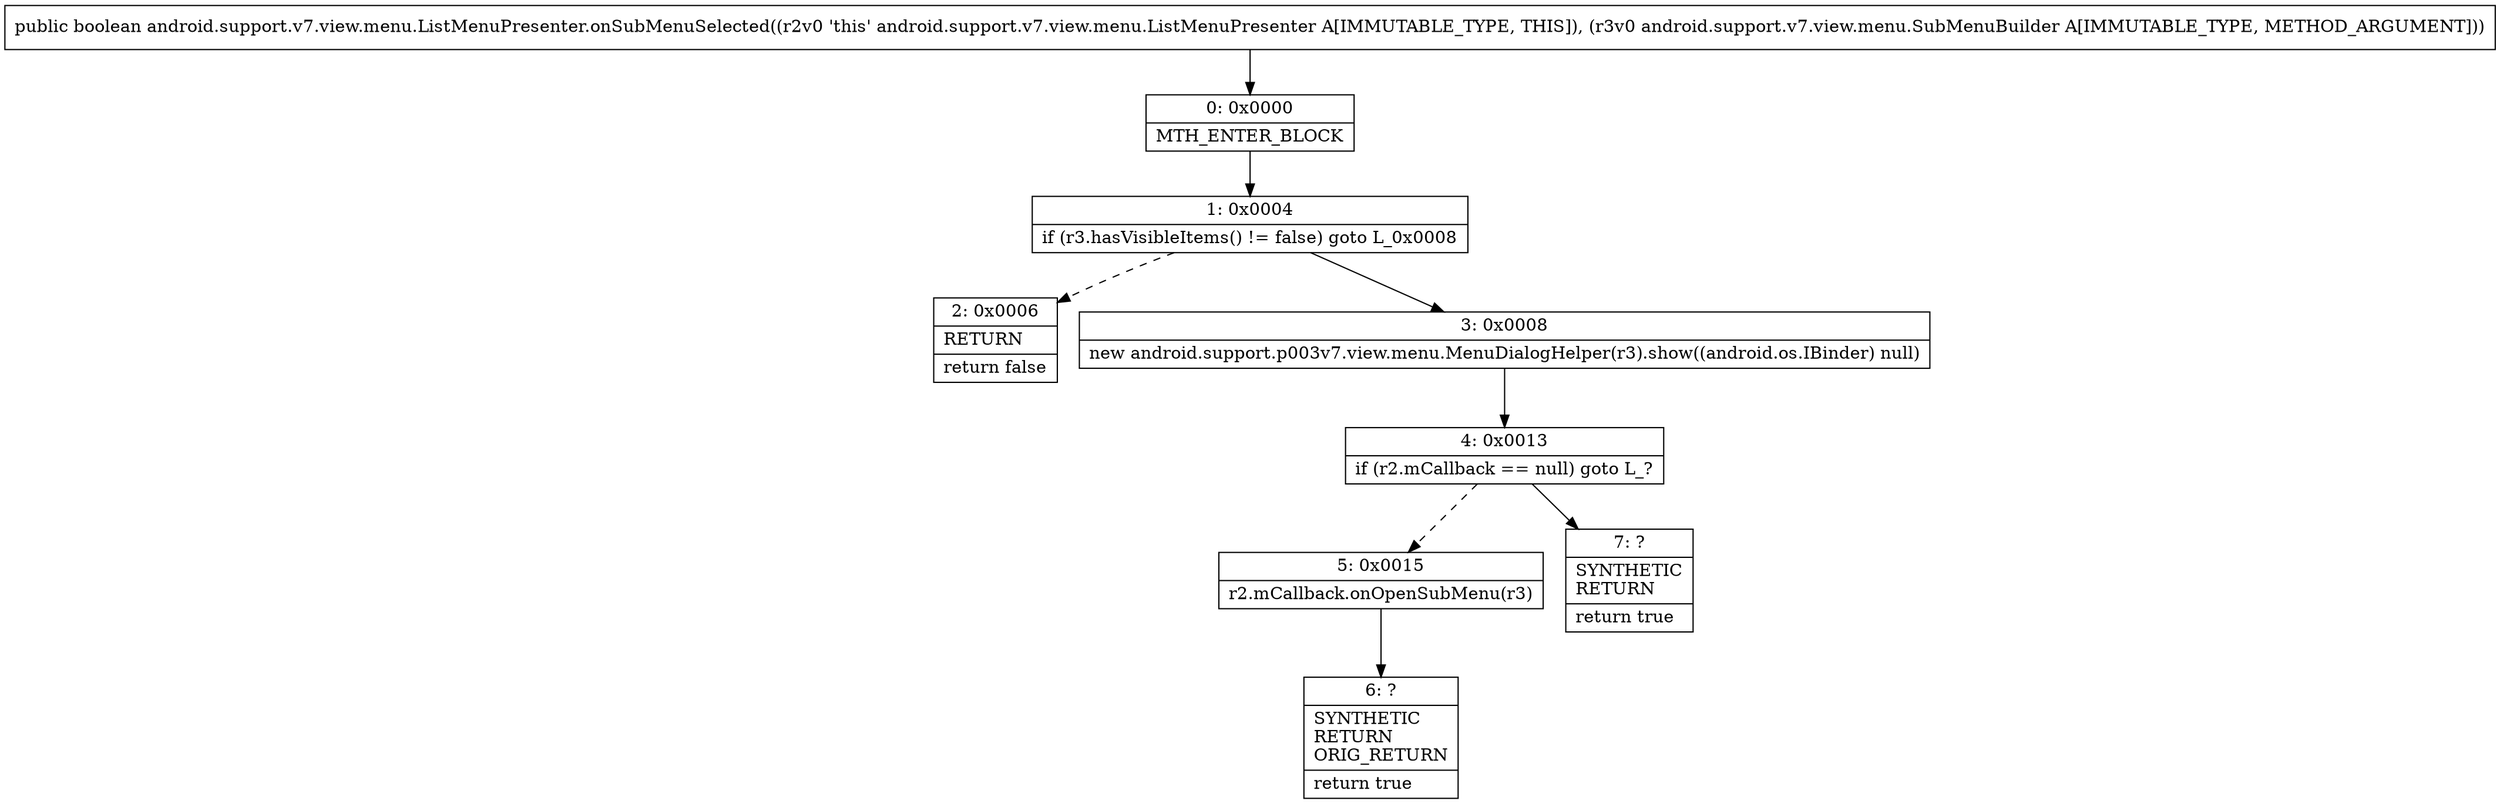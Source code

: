 digraph "CFG forandroid.support.v7.view.menu.ListMenuPresenter.onSubMenuSelected(Landroid\/support\/v7\/view\/menu\/SubMenuBuilder;)Z" {
Node_0 [shape=record,label="{0\:\ 0x0000|MTH_ENTER_BLOCK\l}"];
Node_1 [shape=record,label="{1\:\ 0x0004|if (r3.hasVisibleItems() != false) goto L_0x0008\l}"];
Node_2 [shape=record,label="{2\:\ 0x0006|RETURN\l|return false\l}"];
Node_3 [shape=record,label="{3\:\ 0x0008|new android.support.p003v7.view.menu.MenuDialogHelper(r3).show((android.os.IBinder) null)\l}"];
Node_4 [shape=record,label="{4\:\ 0x0013|if (r2.mCallback == null) goto L_?\l}"];
Node_5 [shape=record,label="{5\:\ 0x0015|r2.mCallback.onOpenSubMenu(r3)\l}"];
Node_6 [shape=record,label="{6\:\ ?|SYNTHETIC\lRETURN\lORIG_RETURN\l|return true\l}"];
Node_7 [shape=record,label="{7\:\ ?|SYNTHETIC\lRETURN\l|return true\l}"];
MethodNode[shape=record,label="{public boolean android.support.v7.view.menu.ListMenuPresenter.onSubMenuSelected((r2v0 'this' android.support.v7.view.menu.ListMenuPresenter A[IMMUTABLE_TYPE, THIS]), (r3v0 android.support.v7.view.menu.SubMenuBuilder A[IMMUTABLE_TYPE, METHOD_ARGUMENT])) }"];
MethodNode -> Node_0;
Node_0 -> Node_1;
Node_1 -> Node_2[style=dashed];
Node_1 -> Node_3;
Node_3 -> Node_4;
Node_4 -> Node_5[style=dashed];
Node_4 -> Node_7;
Node_5 -> Node_6;
}

